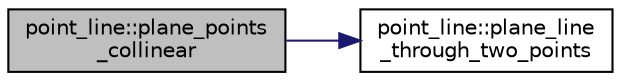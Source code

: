 digraph "point_line::plane_points_collinear"
{
  edge [fontname="Helvetica",fontsize="10",labelfontname="Helvetica",labelfontsize="10"];
  node [fontname="Helvetica",fontsize="10",shape=record];
  rankdir="LR";
  Node143 [label="point_line::plane_points\l_collinear",height=0.2,width=0.4,color="black", fillcolor="grey75", style="filled", fontcolor="black"];
  Node143 -> Node144 [color="midnightblue",fontsize="10",style="solid",fontname="Helvetica"];
  Node144 [label="point_line::plane_line\l_through_two_points",height=0.2,width=0.4,color="black", fillcolor="white", style="filled",URL="$dd/def/classpoint__line.html#af406b650e9e83872857248db151bac79"];
}

